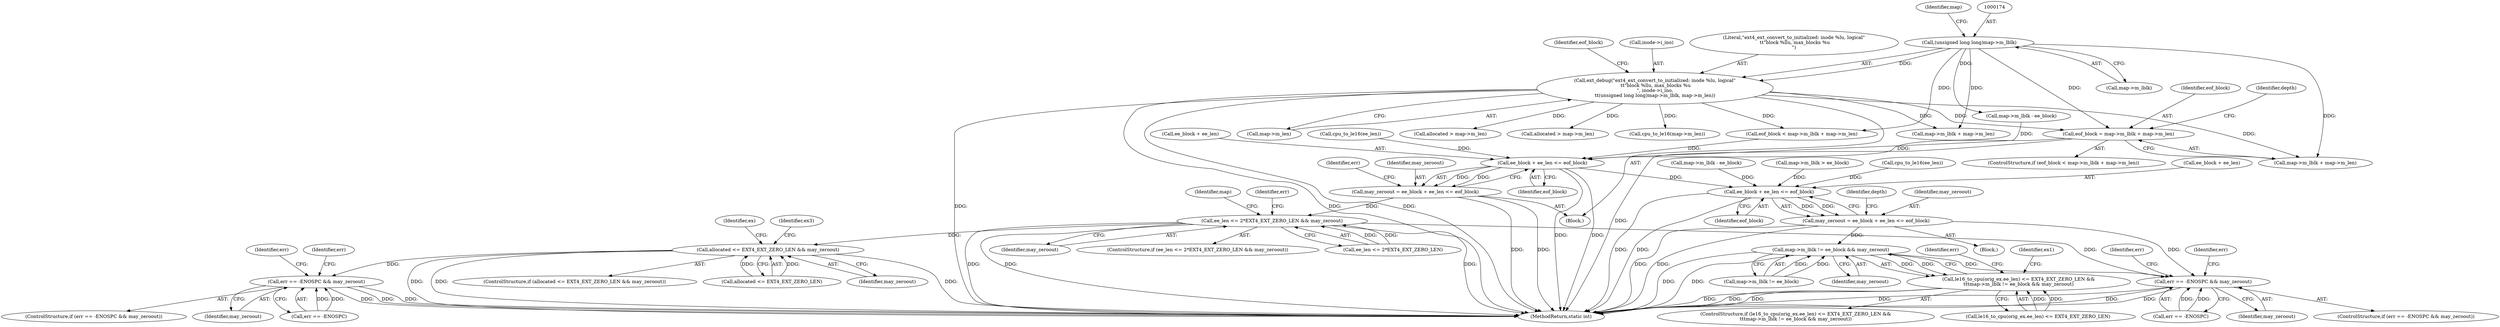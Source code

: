 digraph "1_linux_667eff35a1f56fa74ce98a0c7c29a40adc1ba4e3@integer" {
"1000210" [label="(Call,eof_block = map->m_lblk + map->m_len)"];
"1000173" [label="(Call,(unsigned long long)map->m_lblk)"];
"1000168" [label="(Call,ext_debug(\"ext4_ext_convert_to_initialized: inode %lu, logical\"\n \t\t\"block %llu, max_blocks %u\n\", inode->i_ino,\n\t\t(unsigned long long)map->m_lblk, map->m_len))"];
"1000289" [label="(Call,ee_block + ee_len <= eof_block)"];
"1000287" [label="(Call,may_zeroout = ee_block + ee_len <= eof_block)"];
"1000306" [label="(Call,ee_len <= 2*EXT4_EXT_ZERO_LEN && may_zeroout)"];
"1000402" [label="(Call,allocated <= EXT4_EXT_ZERO_LEN && may_zeroout)"];
"1000618" [label="(Call,err == -ENOSPC && may_zeroout)"];
"1000920" [label="(Call,err == -ENOSPC && may_zeroout)"];
"1000681" [label="(Call,ee_block + ee_len <= eof_block)"];
"1000679" [label="(Call,may_zeroout = ee_block + ee_len <= eof_block)"];
"1000754" [label="(Call,map->m_lblk != ee_block && may_zeroout)"];
"1000747" [label="(Call,le16_to_cpu(orig_ex.ee_len) <= EXT4_EXT_ZERO_LEN &&\n\t\t\tmap->m_lblk != ee_block && may_zeroout)"];
"1000618" [label="(Call,err == -ENOSPC && may_zeroout)"];
"1000410" [label="(Identifier,ex)"];
"1000687" [label="(Identifier,depth)"];
"1000312" [label="(Identifier,may_zeroout)"];
"1000170" [label="(Call,inode->i_ino)"];
"1000925" [label="(Identifier,may_zeroout)"];
"1000677" [label="(Call,cpu_to_le16(ee_len))"];
"1000136" [label="(Block,)"];
"1000623" [label="(Identifier,may_zeroout)"];
"1000682" [label="(Call,ee_block + ee_len)"];
"1000575" [label="(Identifier,ex3)"];
"1000212" [label="(Call,map->m_lblk + map->m_len)"];
"1000617" [label="(ControlStructure,if (err == -ENOSPC && may_zeroout))"];
"1000353" [label="(Identifier,map)"];
"1000178" [label="(Call,map->m_len)"];
"1000747" [label="(Call,le16_to_cpu(orig_ex.ee_len) <= EXT4_EXT_ZERO_LEN &&\n\t\t\tmap->m_lblk != ee_block && may_zeroout)"];
"1000402" [label="(Call,allocated <= EXT4_EXT_ZERO_LEN && may_zeroout)"];
"1000200" [label="(ControlStructure,if (eof_block < map->m_lblk + map->m_len))"];
"1000965" [label="(Identifier,err)"];
"1000401" [label="(ControlStructure,if (allocated <= EXT4_EXT_ZERO_LEN && may_zeroout))"];
"1000755" [label="(Call,map->m_lblk != ee_block)"];
"1000295" [label="(Identifier,err)"];
"1000380" [label="(Call,allocated > map->m_len)"];
"1000403" [label="(Call,allocated <= EXT4_EXT_ZERO_LEN)"];
"1000289" [label="(Call,ee_block + ee_len <= eof_block)"];
"1000685" [label="(Identifier,eof_block)"];
"1000169" [label="(Literal,\"ext4_ext_convert_to_initialized: inode %lu, logical\"\n \t\t\"block %llu, max_blocks %u\n\")"];
"1000251" [label="(Call,map->m_lblk - ee_block)"];
"1000315" [label="(Identifier,err)"];
"1000800" [label="(Identifier,ex1)"];
"1000681" [label="(Call,ee_block + ee_len <= eof_block)"];
"1000760" [label="(Identifier,may_zeroout)"];
"1000663" [label="(Identifier,err)"];
"1000754" [label="(Call,map->m_lblk != ee_block && may_zeroout)"];
"1000680" [label="(Identifier,may_zeroout)"];
"1000287" [label="(Call,may_zeroout = ee_block + ee_len <= eof_block)"];
"1000210" [label="(Call,eof_block = map->m_lblk + map->m_len)"];
"1000203" [label="(Call,map->m_lblk + map->m_len)"];
"1000290" [label="(Call,ee_block + ee_len)"];
"1000679" [label="(Call,may_zeroout = ee_block + ee_len <= eof_block)"];
"1001006" [label="(MethodReturn,static int)"];
"1000211" [label="(Identifier,eof_block)"];
"1000746" [label="(ControlStructure,if (le16_to_cpu(orig_ex.ee_len) <= EXT4_EXT_ZERO_LEN &&\n\t\t\tmap->m_lblk != ee_block && may_zeroout))"];
"1000919" [label="(ControlStructure,if (err == -ENOSPC && may_zeroout))"];
"1000748" [label="(Call,le16_to_cpu(orig_ex.ee_len) <= EXT4_EXT_ZERO_LEN)"];
"1000619" [label="(Call,err == -ENOSPC)"];
"1000173" [label="(Call,(unsigned long long)map->m_lblk)"];
"1000182" [label="(Identifier,eof_block)"];
"1000928" [label="(Identifier,err)"];
"1000406" [label="(Identifier,may_zeroout)"];
"1000305" [label="(ControlStructure,if (ee_len <= 2*EXT4_EXT_ZERO_LEN && may_zeroout))"];
"1000394" [label="(Call,allocated > map->m_len)"];
"1000920" [label="(Call,err == -ENOSPC && may_zeroout)"];
"1000288" [label="(Identifier,may_zeroout)"];
"1000201" [label="(Call,eof_block < map->m_lblk + map->m_len)"];
"1000280" [label="(Call,cpu_to_le16(ee_len))"];
"1000365" [label="(Call,map->m_lblk - ee_block)"];
"1000179" [label="(Identifier,map)"];
"1000307" [label="(Call,ee_len <= 2*EXT4_EXT_ZERO_LEN)"];
"1000220" [label="(Identifier,depth)"];
"1000921" [label="(Call,err == -ENOSPC)"];
"1000763" [label="(Identifier,err)"];
"1000175" [label="(Call,map->m_lblk)"];
"1000399" [label="(Block,)"];
"1000293" [label="(Identifier,eof_block)"];
"1000389" [label="(Call,cpu_to_le16(map->m_len))"];
"1000306" [label="(Call,ee_len <= 2*EXT4_EXT_ZERO_LEN && may_zeroout)"];
"1000168" [label="(Call,ext_debug(\"ext4_ext_convert_to_initialized: inode %lu, logical\"\n \t\t\"block %llu, max_blocks %u\n\", inode->i_ino,\n\t\t(unsigned long long)map->m_lblk, map->m_len))"];
"1000351" [label="(Call,map->m_lblk > ee_block)"];
"1000626" [label="(Identifier,err)"];
"1000210" -> "1000200"  [label="AST: "];
"1000210" -> "1000212"  [label="CFG: "];
"1000211" -> "1000210"  [label="AST: "];
"1000212" -> "1000210"  [label="AST: "];
"1000220" -> "1000210"  [label="CFG: "];
"1000210" -> "1001006"  [label="DDG: "];
"1000173" -> "1000210"  [label="DDG: "];
"1000168" -> "1000210"  [label="DDG: "];
"1000210" -> "1000289"  [label="DDG: "];
"1000173" -> "1000168"  [label="AST: "];
"1000173" -> "1000175"  [label="CFG: "];
"1000174" -> "1000173"  [label="AST: "];
"1000175" -> "1000173"  [label="AST: "];
"1000179" -> "1000173"  [label="CFG: "];
"1000173" -> "1000168"  [label="DDG: "];
"1000173" -> "1000201"  [label="DDG: "];
"1000173" -> "1000203"  [label="DDG: "];
"1000173" -> "1000212"  [label="DDG: "];
"1000173" -> "1000251"  [label="DDG: "];
"1000168" -> "1000136"  [label="AST: "];
"1000168" -> "1000178"  [label="CFG: "];
"1000169" -> "1000168"  [label="AST: "];
"1000170" -> "1000168"  [label="AST: "];
"1000178" -> "1000168"  [label="AST: "];
"1000182" -> "1000168"  [label="CFG: "];
"1000168" -> "1001006"  [label="DDG: "];
"1000168" -> "1001006"  [label="DDG: "];
"1000168" -> "1001006"  [label="DDG: "];
"1000168" -> "1000201"  [label="DDG: "];
"1000168" -> "1000203"  [label="DDG: "];
"1000168" -> "1000212"  [label="DDG: "];
"1000168" -> "1000380"  [label="DDG: "];
"1000168" -> "1000389"  [label="DDG: "];
"1000168" -> "1000394"  [label="DDG: "];
"1000289" -> "1000287"  [label="AST: "];
"1000289" -> "1000293"  [label="CFG: "];
"1000290" -> "1000289"  [label="AST: "];
"1000293" -> "1000289"  [label="AST: "];
"1000287" -> "1000289"  [label="CFG: "];
"1000289" -> "1001006"  [label="DDG: "];
"1000289" -> "1001006"  [label="DDG: "];
"1000289" -> "1000287"  [label="DDG: "];
"1000289" -> "1000287"  [label="DDG: "];
"1000251" -> "1000289"  [label="DDG: "];
"1000280" -> "1000289"  [label="DDG: "];
"1000201" -> "1000289"  [label="DDG: "];
"1000289" -> "1000681"  [label="DDG: "];
"1000287" -> "1000136"  [label="AST: "];
"1000288" -> "1000287"  [label="AST: "];
"1000295" -> "1000287"  [label="CFG: "];
"1000287" -> "1001006"  [label="DDG: "];
"1000287" -> "1001006"  [label="DDG: "];
"1000287" -> "1000306"  [label="DDG: "];
"1000306" -> "1000305"  [label="AST: "];
"1000306" -> "1000307"  [label="CFG: "];
"1000306" -> "1000312"  [label="CFG: "];
"1000307" -> "1000306"  [label="AST: "];
"1000312" -> "1000306"  [label="AST: "];
"1000315" -> "1000306"  [label="CFG: "];
"1000353" -> "1000306"  [label="CFG: "];
"1000306" -> "1001006"  [label="DDG: "];
"1000306" -> "1001006"  [label="DDG: "];
"1000306" -> "1001006"  [label="DDG: "];
"1000307" -> "1000306"  [label="DDG: "];
"1000307" -> "1000306"  [label="DDG: "];
"1000306" -> "1000402"  [label="DDG: "];
"1000306" -> "1000920"  [label="DDG: "];
"1000402" -> "1000401"  [label="AST: "];
"1000402" -> "1000403"  [label="CFG: "];
"1000402" -> "1000406"  [label="CFG: "];
"1000403" -> "1000402"  [label="AST: "];
"1000406" -> "1000402"  [label="AST: "];
"1000410" -> "1000402"  [label="CFG: "];
"1000575" -> "1000402"  [label="CFG: "];
"1000402" -> "1001006"  [label="DDG: "];
"1000402" -> "1001006"  [label="DDG: "];
"1000402" -> "1001006"  [label="DDG: "];
"1000403" -> "1000402"  [label="DDG: "];
"1000403" -> "1000402"  [label="DDG: "];
"1000402" -> "1000618"  [label="DDG: "];
"1000618" -> "1000617"  [label="AST: "];
"1000618" -> "1000619"  [label="CFG: "];
"1000618" -> "1000623"  [label="CFG: "];
"1000619" -> "1000618"  [label="AST: "];
"1000623" -> "1000618"  [label="AST: "];
"1000626" -> "1000618"  [label="CFG: "];
"1000663" -> "1000618"  [label="CFG: "];
"1000618" -> "1001006"  [label="DDG: "];
"1000618" -> "1001006"  [label="DDG: "];
"1000618" -> "1001006"  [label="DDG: "];
"1000619" -> "1000618"  [label="DDG: "];
"1000619" -> "1000618"  [label="DDG: "];
"1000920" -> "1000919"  [label="AST: "];
"1000920" -> "1000921"  [label="CFG: "];
"1000920" -> "1000925"  [label="CFG: "];
"1000921" -> "1000920"  [label="AST: "];
"1000925" -> "1000920"  [label="AST: "];
"1000928" -> "1000920"  [label="CFG: "];
"1000965" -> "1000920"  [label="CFG: "];
"1000920" -> "1001006"  [label="DDG: "];
"1000920" -> "1001006"  [label="DDG: "];
"1000920" -> "1001006"  [label="DDG: "];
"1000921" -> "1000920"  [label="DDG: "];
"1000921" -> "1000920"  [label="DDG: "];
"1000679" -> "1000920"  [label="DDG: "];
"1000754" -> "1000920"  [label="DDG: "];
"1000681" -> "1000679"  [label="AST: "];
"1000681" -> "1000685"  [label="CFG: "];
"1000682" -> "1000681"  [label="AST: "];
"1000685" -> "1000681"  [label="AST: "];
"1000679" -> "1000681"  [label="CFG: "];
"1000681" -> "1001006"  [label="DDG: "];
"1000681" -> "1001006"  [label="DDG: "];
"1000681" -> "1000679"  [label="DDG: "];
"1000681" -> "1000679"  [label="DDG: "];
"1000365" -> "1000681"  [label="DDG: "];
"1000351" -> "1000681"  [label="DDG: "];
"1000677" -> "1000681"  [label="DDG: "];
"1000679" -> "1000399"  [label="AST: "];
"1000680" -> "1000679"  [label="AST: "];
"1000687" -> "1000679"  [label="CFG: "];
"1000679" -> "1001006"  [label="DDG: "];
"1000679" -> "1001006"  [label="DDG: "];
"1000679" -> "1000754"  [label="DDG: "];
"1000754" -> "1000747"  [label="AST: "];
"1000754" -> "1000755"  [label="CFG: "];
"1000754" -> "1000760"  [label="CFG: "];
"1000755" -> "1000754"  [label="AST: "];
"1000760" -> "1000754"  [label="AST: "];
"1000747" -> "1000754"  [label="CFG: "];
"1000754" -> "1001006"  [label="DDG: "];
"1000754" -> "1001006"  [label="DDG: "];
"1000754" -> "1000747"  [label="DDG: "];
"1000754" -> "1000747"  [label="DDG: "];
"1000755" -> "1000754"  [label="DDG: "];
"1000755" -> "1000754"  [label="DDG: "];
"1000747" -> "1000746"  [label="AST: "];
"1000747" -> "1000748"  [label="CFG: "];
"1000748" -> "1000747"  [label="AST: "];
"1000763" -> "1000747"  [label="CFG: "];
"1000800" -> "1000747"  [label="CFG: "];
"1000747" -> "1001006"  [label="DDG: "];
"1000747" -> "1001006"  [label="DDG: "];
"1000747" -> "1001006"  [label="DDG: "];
"1000748" -> "1000747"  [label="DDG: "];
"1000748" -> "1000747"  [label="DDG: "];
}
